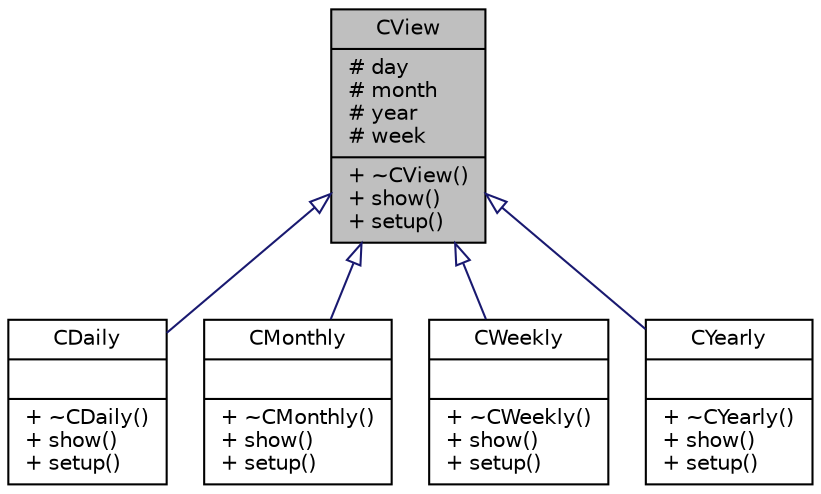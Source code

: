 digraph "CView"
{
 // LATEX_PDF_SIZE
  edge [fontname="Helvetica",fontsize="10",labelfontname="Helvetica",labelfontsize="10"];
  node [fontname="Helvetica",fontsize="10",shape=record];
  Node1 [label="{CView\n|# day\l# month\l# year\l# week\l|+ ~CView()\l+ show()\l+ setup()\l}",height=0.2,width=0.4,color="black", fillcolor="grey75", style="filled", fontcolor="black",tooltip=" "];
  Node1 -> Node2 [dir="back",color="midnightblue",fontsize="10",style="solid",arrowtail="onormal",fontname="Helvetica"];
  Node2 [label="{CDaily\n||+ ~CDaily()\l+ show()\l+ setup()\l}",height=0.2,width=0.4,color="black", fillcolor="white", style="filled",URL="$classCDaily.html",tooltip=" "];
  Node1 -> Node3 [dir="back",color="midnightblue",fontsize="10",style="solid",arrowtail="onormal",fontname="Helvetica"];
  Node3 [label="{CMonthly\n||+ ~CMonthly()\l+ show()\l+ setup()\l}",height=0.2,width=0.4,color="black", fillcolor="white", style="filled",URL="$classCMonthly.html",tooltip=" "];
  Node1 -> Node4 [dir="back",color="midnightblue",fontsize="10",style="solid",arrowtail="onormal",fontname="Helvetica"];
  Node4 [label="{CWeekly\n||+ ~CWeekly()\l+ show()\l+ setup()\l}",height=0.2,width=0.4,color="black", fillcolor="white", style="filled",URL="$classCWeekly.html",tooltip=" "];
  Node1 -> Node5 [dir="back",color="midnightblue",fontsize="10",style="solid",arrowtail="onormal",fontname="Helvetica"];
  Node5 [label="{CYearly\n||+ ~CYearly()\l+ show()\l+ setup()\l}",height=0.2,width=0.4,color="black", fillcolor="white", style="filled",URL="$classCYearly.html",tooltip=" "];
}
